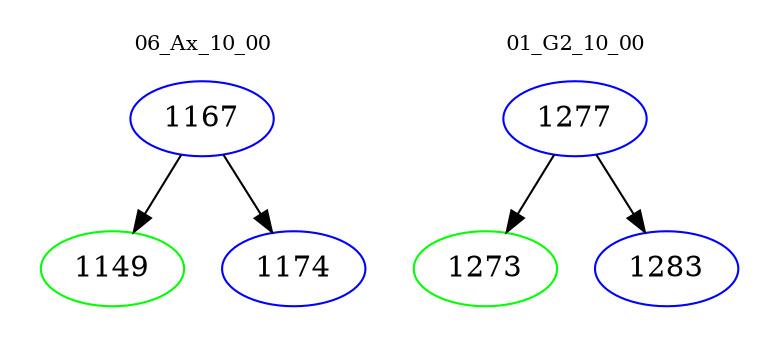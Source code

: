 digraph{
subgraph cluster_0 {
color = white
label = "06_Ax_10_00";
fontsize=10;
T0_1167 [label="1167", color="blue"]
T0_1167 -> T0_1149 [color="black"]
T0_1149 [label="1149", color="green"]
T0_1167 -> T0_1174 [color="black"]
T0_1174 [label="1174", color="blue"]
}
subgraph cluster_1 {
color = white
label = "01_G2_10_00";
fontsize=10;
T1_1277 [label="1277", color="blue"]
T1_1277 -> T1_1273 [color="black"]
T1_1273 [label="1273", color="green"]
T1_1277 -> T1_1283 [color="black"]
T1_1283 [label="1283", color="blue"]
}
}
